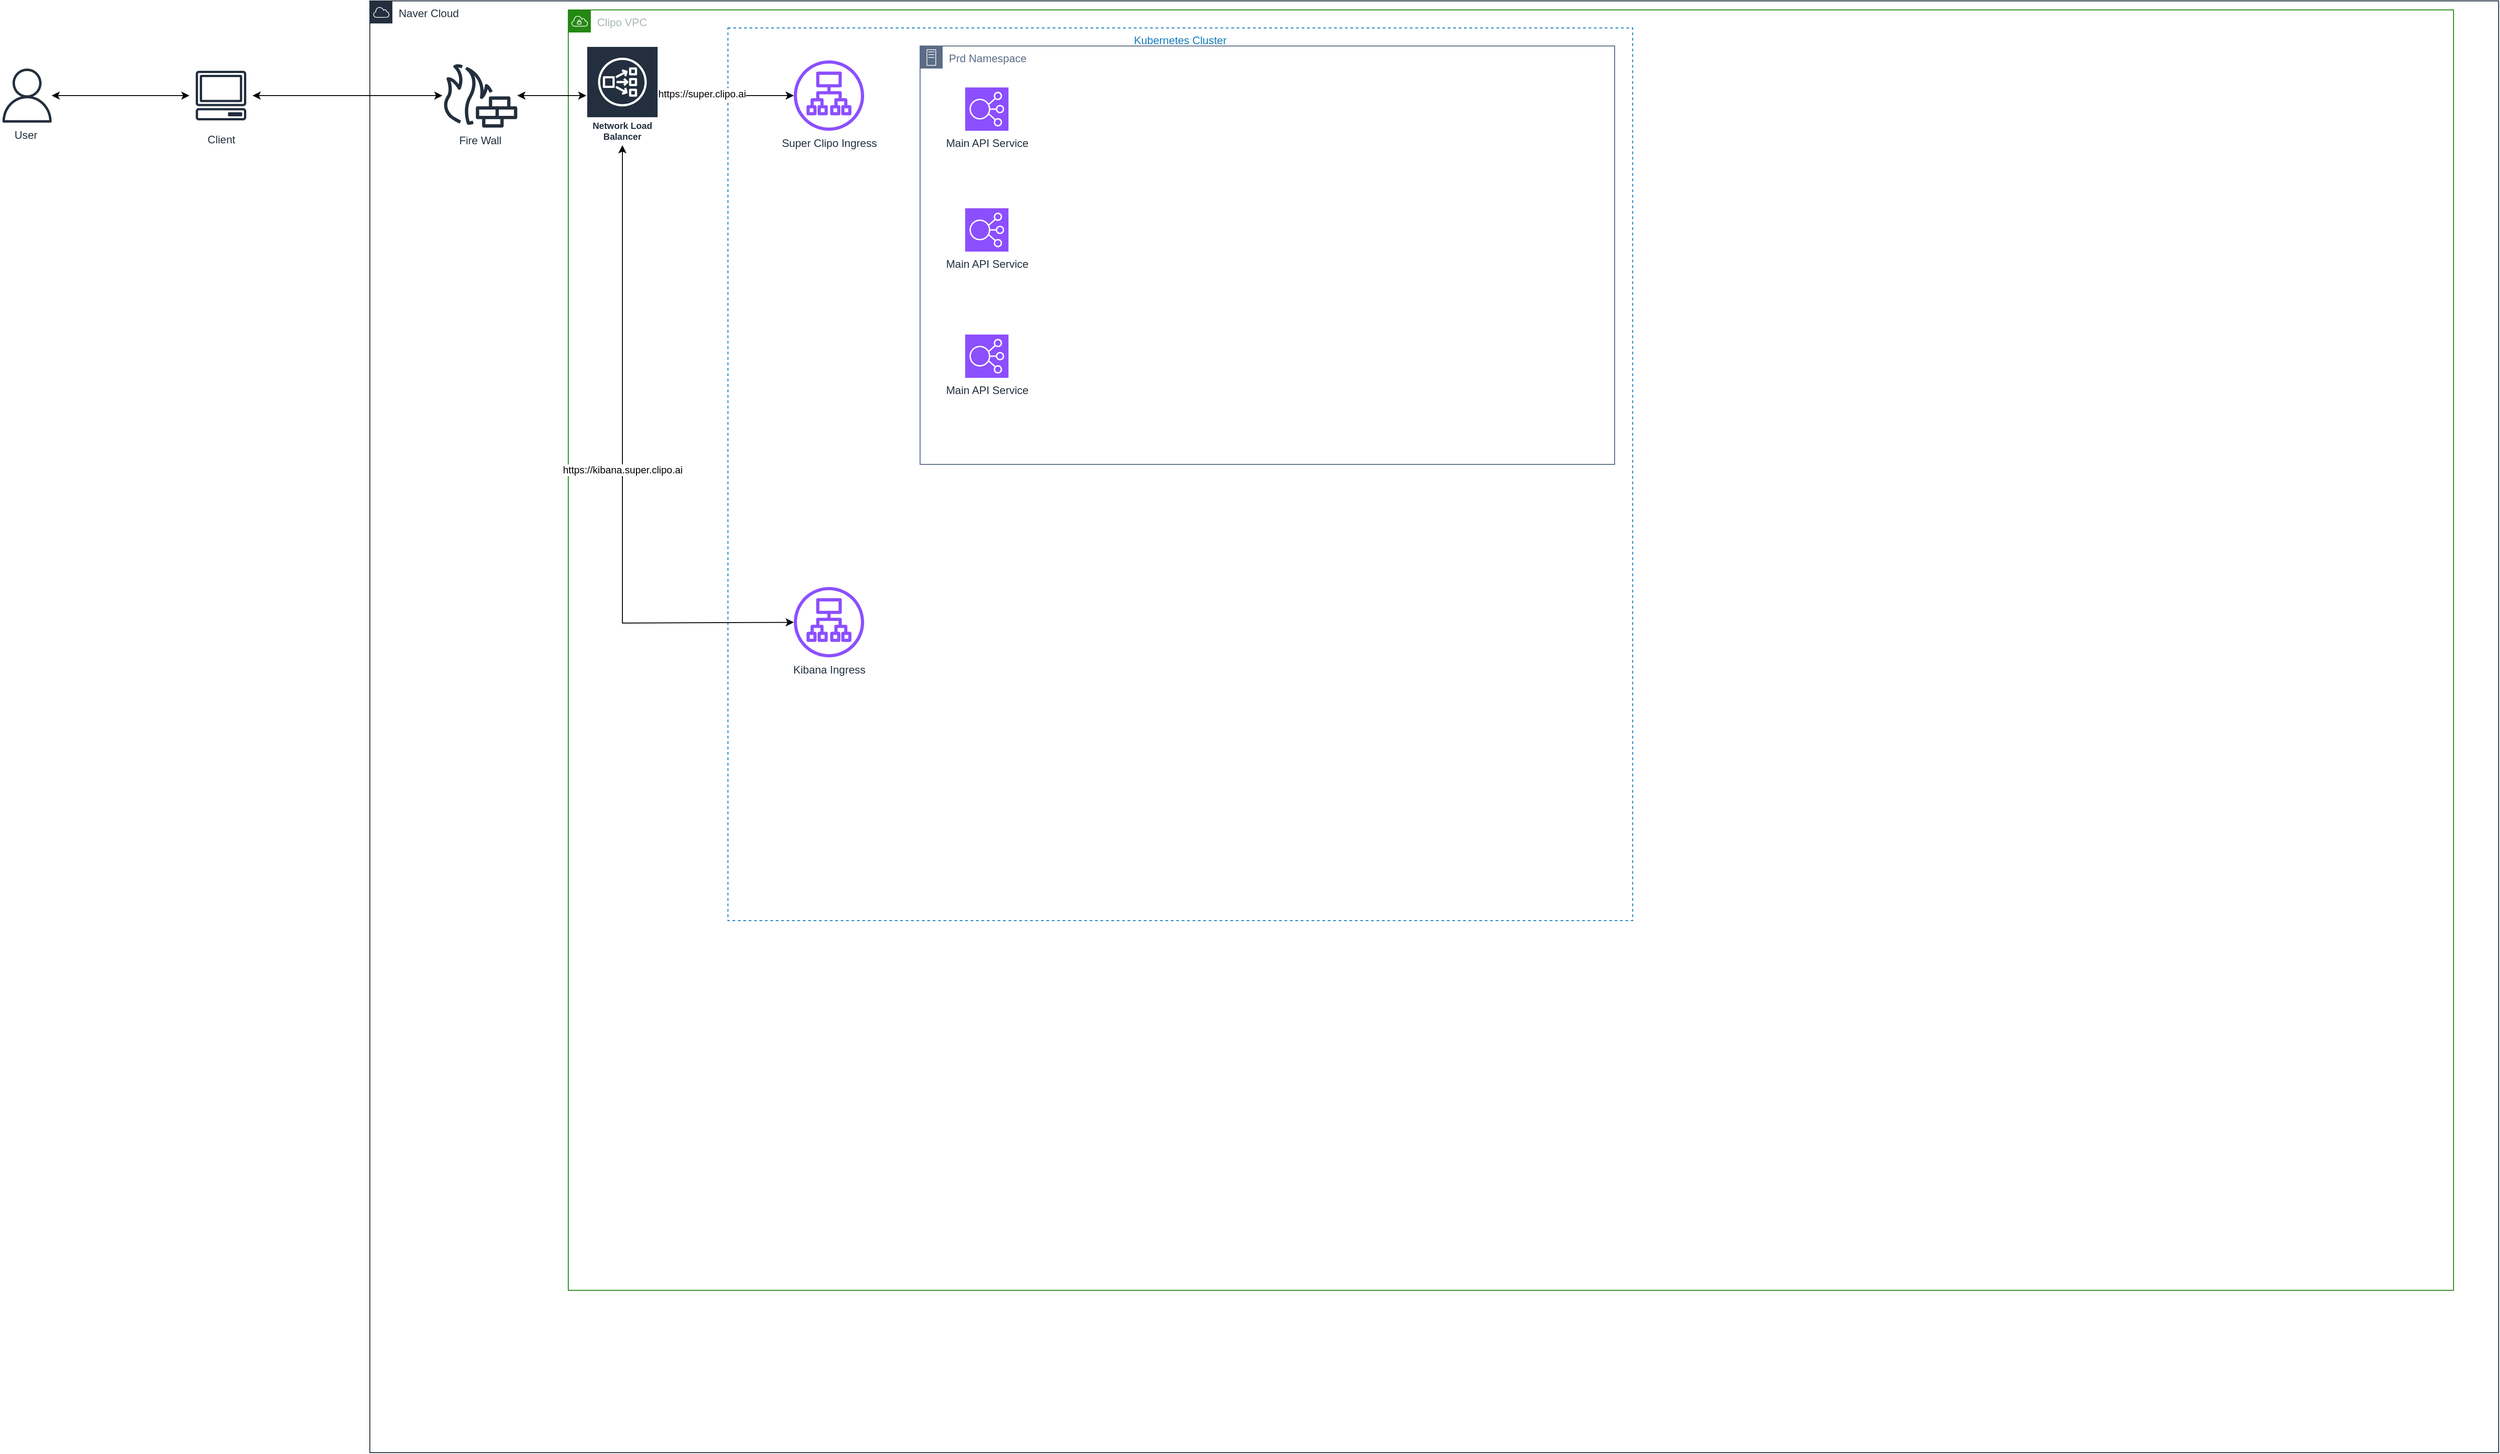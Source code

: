 <mxfile version="22.0.6" type="github">
  <diagram name="페이지-1" id="3CVgDvul-JH_stpOPv7v">
    <mxGraphModel dx="4148" dy="2250" grid="1" gridSize="10" guides="1" tooltips="1" connect="1" arrows="1" fold="1" page="1" pageScale="1" pageWidth="827" pageHeight="1169" math="0" shadow="0">
      <root>
        <mxCell id="0" />
        <mxCell id="1" parent="0" />
        <mxCell id="gJFJF1jShnuzUCb8Abiy-1" value="User&amp;nbsp;" style="sketch=0;outlineConnect=0;fontColor=#232F3E;gradientColor=none;fillColor=#232F3D;strokeColor=none;dashed=0;verticalLabelPosition=bottom;verticalAlign=top;align=center;html=1;fontSize=12;fontStyle=0;aspect=fixed;pointerEvents=1;shape=mxgraph.aws4.user;" vertex="1" parent="1">
          <mxGeometry x="20" y="505" width="60" height="60" as="geometry" />
        </mxCell>
        <mxCell id="gJFJF1jShnuzUCb8Abiy-2" value="Client" style="sketch=0;outlineConnect=0;fontColor=#232F3E;gradientColor=none;strokeColor=#232F3E;fillColor=#ffffff;dashed=0;verticalLabelPosition=bottom;verticalAlign=top;align=center;html=1;fontSize=12;fontStyle=0;aspect=fixed;shape=mxgraph.aws4.resourceIcon;resIcon=mxgraph.aws4.client;" vertex="1" parent="1">
          <mxGeometry x="230" y="500" width="70" height="70" as="geometry" />
        </mxCell>
        <mxCell id="gJFJF1jShnuzUCb8Abiy-5" value="" style="endArrow=classic;startArrow=classic;html=1;rounded=0;" edge="1" parent="1" source="gJFJF1jShnuzUCb8Abiy-1" target="gJFJF1jShnuzUCb8Abiy-2">
          <mxGeometry width="50" height="50" relative="1" as="geometry">
            <mxPoint x="390" y="600" as="sourcePoint" />
            <mxPoint x="440" y="550" as="targetPoint" />
          </mxGeometry>
        </mxCell>
        <mxCell id="gJFJF1jShnuzUCb8Abiy-8" value="Naver Cloud" style="points=[[0,0],[0.25,0],[0.5,0],[0.75,0],[1,0],[1,0.25],[1,0.5],[1,0.75],[1,1],[0.75,1],[0.5,1],[0.25,1],[0,1],[0,0.75],[0,0.5],[0,0.25]];outlineConnect=0;gradientColor=none;html=1;whiteSpace=wrap;fontSize=12;fontStyle=0;container=1;pointerEvents=0;collapsible=0;recursiveResize=0;shape=mxgraph.aws4.group;grIcon=mxgraph.aws4.group_aws_cloud;strokeColor=#232F3E;fillColor=none;verticalAlign=top;align=left;spacingLeft=30;fontColor=#232F3E;dashed=0;" vertex="1" parent="1">
          <mxGeometry x="430" y="430" width="2360" height="1610" as="geometry" />
        </mxCell>
        <mxCell id="gJFJF1jShnuzUCb8Abiy-7" value="Clipo VPC" style="points=[[0,0],[0.25,0],[0.5,0],[0.75,0],[1,0],[1,0.25],[1,0.5],[1,0.75],[1,1],[0.75,1],[0.5,1],[0.25,1],[0,1],[0,0.75],[0,0.5],[0,0.25]];outlineConnect=0;gradientColor=none;html=1;whiteSpace=wrap;fontSize=12;fontStyle=0;container=1;pointerEvents=0;collapsible=0;recursiveResize=0;shape=mxgraph.aws4.group;grIcon=mxgraph.aws4.group_vpc;strokeColor=#248814;fillColor=none;verticalAlign=top;align=left;spacingLeft=30;fontColor=#AAB7B8;dashed=0;" vertex="1" parent="gJFJF1jShnuzUCb8Abiy-8">
          <mxGeometry x="220" y="10" width="2090" height="1420" as="geometry" />
        </mxCell>
        <mxCell id="gJFJF1jShnuzUCb8Abiy-19" value="Network Load Balancer" style="sketch=0;outlineConnect=0;fontColor=#232F3E;gradientColor=none;strokeColor=#ffffff;fillColor=#232F3E;dashed=0;verticalLabelPosition=middle;verticalAlign=bottom;align=center;html=1;whiteSpace=wrap;fontSize=10;fontStyle=1;spacing=3;shape=mxgraph.aws4.productIcon;prIcon=mxgraph.aws4.network_load_balancer;" vertex="1" parent="gJFJF1jShnuzUCb8Abiy-7">
          <mxGeometry x="20" y="40" width="80" height="110" as="geometry" />
        </mxCell>
        <mxCell id="gJFJF1jShnuzUCb8Abiy-23" value="Kubernetes Cluster" style="fillColor=none;strokeColor=#147EBA;dashed=1;verticalAlign=top;fontStyle=0;fontColor=#147EBA;whiteSpace=wrap;html=1;" vertex="1" parent="gJFJF1jShnuzUCb8Abiy-7">
          <mxGeometry x="177" y="20" width="1003" height="990" as="geometry" />
        </mxCell>
        <mxCell id="gJFJF1jShnuzUCb8Abiy-24" value="Super Clipo Ingress" style="sketch=0;outlineConnect=0;fontColor=#232F3E;gradientColor=none;fillColor=#8C4FFF;strokeColor=none;dashed=0;verticalLabelPosition=bottom;verticalAlign=top;align=center;html=1;fontSize=12;fontStyle=0;aspect=fixed;pointerEvents=1;shape=mxgraph.aws4.application_load_balancer;" vertex="1" parent="gJFJF1jShnuzUCb8Abiy-7">
          <mxGeometry x="250" y="56" width="78" height="78" as="geometry" />
        </mxCell>
        <mxCell id="gJFJF1jShnuzUCb8Abiy-25" value="Kibana Ingress" style="sketch=0;outlineConnect=0;fontColor=#232F3E;gradientColor=none;fillColor=#8C4FFF;strokeColor=none;dashed=0;verticalLabelPosition=bottom;verticalAlign=top;align=center;html=1;fontSize=12;fontStyle=0;aspect=fixed;pointerEvents=1;shape=mxgraph.aws4.application_load_balancer;" vertex="1" parent="gJFJF1jShnuzUCb8Abiy-7">
          <mxGeometry x="250" y="640" width="78" height="78" as="geometry" />
        </mxCell>
        <mxCell id="gJFJF1jShnuzUCb8Abiy-28" value="/" style="endArrow=classic;startArrow=classic;html=1;rounded=0;" edge="1" parent="gJFJF1jShnuzUCb8Abiy-7" source="gJFJF1jShnuzUCb8Abiy-19" target="gJFJF1jShnuzUCb8Abiy-24">
          <mxGeometry width="50" height="50" relative="1" as="geometry">
            <mxPoint x="390" y="550" as="sourcePoint" />
            <mxPoint x="440" y="500" as="targetPoint" />
          </mxGeometry>
        </mxCell>
        <mxCell id="gJFJF1jShnuzUCb8Abiy-30" value="https://super.clipo.ai" style="edgeLabel;html=1;align=center;verticalAlign=middle;resizable=0;points=[];" vertex="1" connectable="0" parent="gJFJF1jShnuzUCb8Abiy-28">
          <mxGeometry x="-0.357" y="2" relative="1" as="geometry">
            <mxPoint as="offset" />
          </mxGeometry>
        </mxCell>
        <mxCell id="gJFJF1jShnuzUCb8Abiy-29" value="https://kibana.super.clipo.ai" style="endArrow=classic;startArrow=classic;html=1;rounded=0;" edge="1" parent="gJFJF1jShnuzUCb8Abiy-7" source="gJFJF1jShnuzUCb8Abiy-19" target="gJFJF1jShnuzUCb8Abiy-25">
          <mxGeometry width="50" height="50" relative="1" as="geometry">
            <mxPoint x="390" y="550" as="sourcePoint" />
            <mxPoint x="440" y="500" as="targetPoint" />
            <Array as="points">
              <mxPoint x="60" y="680" />
            </Array>
          </mxGeometry>
        </mxCell>
        <mxCell id="gJFJF1jShnuzUCb8Abiy-32" value="Prd Namespace" style="points=[[0,0],[0.25,0],[0.5,0],[0.75,0],[1,0],[1,0.25],[1,0.5],[1,0.75],[1,1],[0.75,1],[0.5,1],[0.25,1],[0,1],[0,0.75],[0,0.5],[0,0.25]];outlineConnect=0;gradientColor=none;html=1;whiteSpace=wrap;fontSize=12;fontStyle=0;container=1;pointerEvents=0;collapsible=0;recursiveResize=0;shape=mxgraph.aws4.group;grIcon=mxgraph.aws4.group_on_premise;strokeColor=#5A6C86;fillColor=none;verticalAlign=top;align=left;spacingLeft=30;fontColor=#5A6C86;dashed=0;" vertex="1" parent="gJFJF1jShnuzUCb8Abiy-7">
          <mxGeometry x="390" y="40" width="770" height="464" as="geometry" />
        </mxCell>
        <mxCell id="gJFJF1jShnuzUCb8Abiy-37" value="Main API Service" style="sketch=0;points=[[0,0,0],[0.25,0,0],[0.5,0,0],[0.75,0,0],[1,0,0],[0,1,0],[0.25,1,0],[0.5,1,0],[0.75,1,0],[1,1,0],[0,0.25,0],[0,0.5,0],[0,0.75,0],[1,0.25,0],[1,0.5,0],[1,0.75,0]];outlineConnect=0;fontColor=#232F3E;fillColor=#8C4FFF;strokeColor=#ffffff;dashed=0;verticalLabelPosition=bottom;verticalAlign=top;align=center;html=1;fontSize=12;fontStyle=0;aspect=fixed;shape=mxgraph.aws4.resourceIcon;resIcon=mxgraph.aws4.elastic_load_balancing;" vertex="1" parent="gJFJF1jShnuzUCb8Abiy-32">
          <mxGeometry x="50" y="320" width="48" height="48" as="geometry" />
        </mxCell>
        <mxCell id="gJFJF1jShnuzUCb8Abiy-33" value="Main API Service" style="sketch=0;points=[[0,0,0],[0.25,0,0],[0.5,0,0],[0.75,0,0],[1,0,0],[0,1,0],[0.25,1,0],[0.5,1,0],[0.75,1,0],[1,1,0],[0,0.25,0],[0,0.5,0],[0,0.75,0],[1,0.25,0],[1,0.5,0],[1,0.75,0]];outlineConnect=0;fontColor=#232F3E;fillColor=#8C4FFF;strokeColor=#ffffff;dashed=0;verticalLabelPosition=bottom;verticalAlign=top;align=center;html=1;fontSize=12;fontStyle=0;aspect=fixed;shape=mxgraph.aws4.resourceIcon;resIcon=mxgraph.aws4.elastic_load_balancing;" vertex="1" parent="gJFJF1jShnuzUCb8Abiy-7">
          <mxGeometry x="440" y="86" width="48" height="48" as="geometry" />
        </mxCell>
        <mxCell id="gJFJF1jShnuzUCb8Abiy-36" value="Main API Service" style="sketch=0;points=[[0,0,0],[0.25,0,0],[0.5,0,0],[0.75,0,0],[1,0,0],[0,1,0],[0.25,1,0],[0.5,1,0],[0.75,1,0],[1,1,0],[0,0.25,0],[0,0.5,0],[0,0.75,0],[1,0.25,0],[1,0.5,0],[1,0.75,0]];outlineConnect=0;fontColor=#232F3E;fillColor=#8C4FFF;strokeColor=#ffffff;dashed=0;verticalLabelPosition=bottom;verticalAlign=top;align=center;html=1;fontSize=12;fontStyle=0;aspect=fixed;shape=mxgraph.aws4.resourceIcon;resIcon=mxgraph.aws4.elastic_load_balancing;" vertex="1" parent="gJFJF1jShnuzUCb8Abiy-7">
          <mxGeometry x="440" y="220" width="48" height="48" as="geometry" />
        </mxCell>
        <mxCell id="gJFJF1jShnuzUCb8Abiy-10" value="Fire Wall" style="sketch=0;outlineConnect=0;fontColor=#232F3E;gradientColor=none;fillColor=#232F3D;strokeColor=none;dashed=0;verticalLabelPosition=bottom;verticalAlign=top;align=center;html=1;fontSize=12;fontStyle=0;aspect=fixed;pointerEvents=1;shape=mxgraph.aws4.generic_firewall;" vertex="1" parent="gJFJF1jShnuzUCb8Abiy-8">
          <mxGeometry x="80" y="69.5" width="83.91" height="71" as="geometry" />
        </mxCell>
        <mxCell id="gJFJF1jShnuzUCb8Abiy-20" value="" style="endArrow=classic;startArrow=classic;html=1;rounded=0;" edge="1" parent="gJFJF1jShnuzUCb8Abiy-8" source="gJFJF1jShnuzUCb8Abiy-10" target="gJFJF1jShnuzUCb8Abiy-19">
          <mxGeometry width="50" height="50" relative="1" as="geometry">
            <mxPoint x="-210" y="480" as="sourcePoint" />
            <mxPoint x="-160" y="430" as="targetPoint" />
          </mxGeometry>
        </mxCell>
        <mxCell id="gJFJF1jShnuzUCb8Abiy-18" value="" style="endArrow=classic;startArrow=classic;html=1;rounded=0;" edge="1" parent="1" source="gJFJF1jShnuzUCb8Abiy-2" target="gJFJF1jShnuzUCb8Abiy-10">
          <mxGeometry width="50" height="50" relative="1" as="geometry">
            <mxPoint x="80" y="1020" as="sourcePoint" />
            <mxPoint x="130" y="970" as="targetPoint" />
          </mxGeometry>
        </mxCell>
      </root>
    </mxGraphModel>
  </diagram>
</mxfile>

